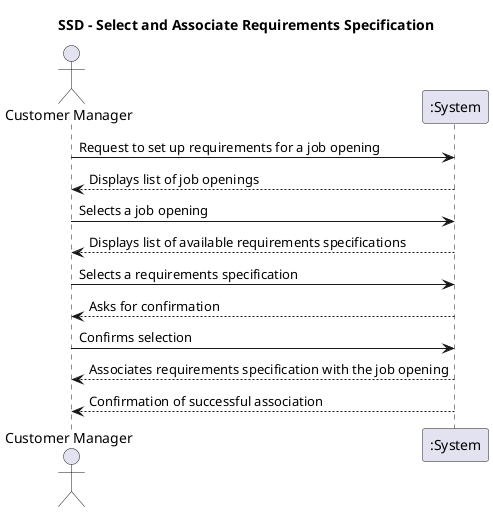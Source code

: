 @startuml
title SSD - Select and Associate Requirements Specification

actor "Customer Manager" as CustomerManager

CustomerManager -> ":System": Request to set up requirements for a job opening
":System" --> CustomerManager: Displays list of job openings
CustomerManager -> ":System": Selects a job opening
":System" --> CustomerManager: Displays list of available requirements specifications
CustomerManager -> ":System": Selects a requirements specification
":System" --> CustomerManager: Asks for confirmation
CustomerManager -> ":System": Confirms selection
":System" --> CustomerManager: Associates requirements specification with the job opening
":System" --> CustomerManager: Confirmation of successful association

@enduml
